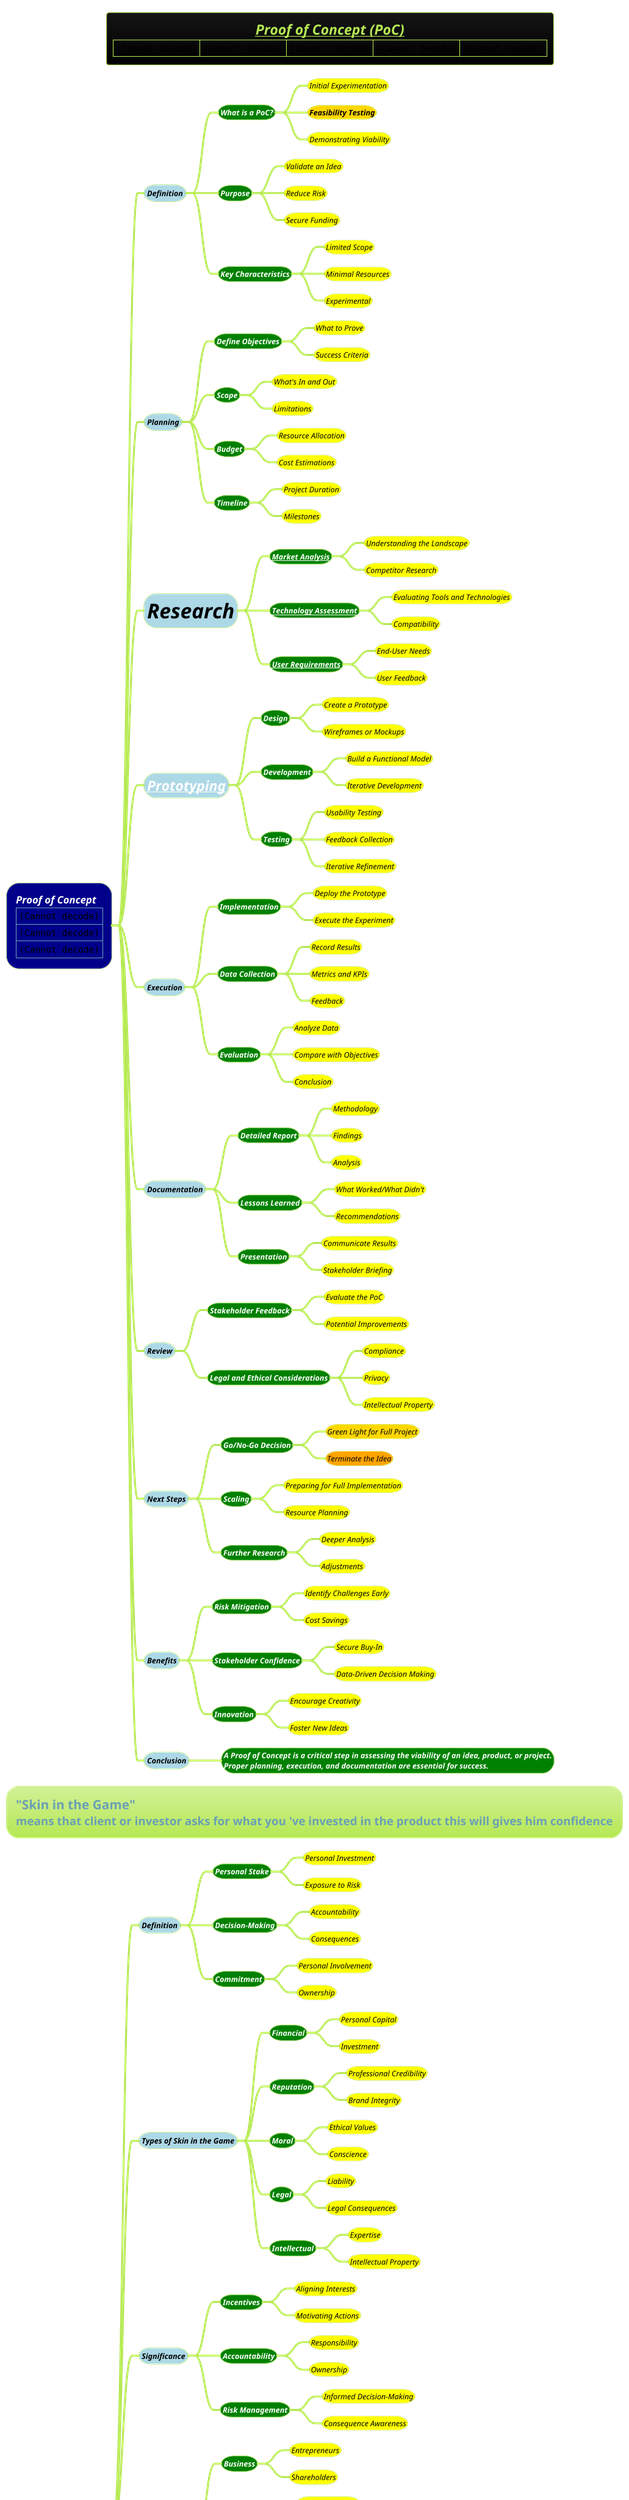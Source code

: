 @startmindmap
title =<b><u><i><size:18>Proof of Concept (PoC)\n|<img:images/img_34.png>|<img:images/img.jpg{scale=.53}>|<img:images/img_10.png{scale=.33}>|<img:images/image_3.png{scale=.111}>|<img:images/image_4.png{scale=.26}>|

!theme hacker

*[#darkblue]:<i><color #white>Proof of Concept
|<img:images/img.jpg{scale=.57}>|
|<img:images/img_34.png>|
|<img:images/img_10.png{scale=.344}>|;
**[#lightblue] <i><size:12><color #black><b>Definition
***[#green] <i><size:12><color #white><b>What is a PoC?
****[#yellow] <i><size:12><color #black>Initial Experimentation
****[#gold] <i><size:12><color #black><b>Feasibility Testing
****[#yellow] <i><size:12><color #black>Demonstrating Viability
***[#green] <i><size:12><color #white><b>Purpose
****[#yellow] <i><size:12><color #black>Validate an Idea
****[#yellow] <i><size:12><color #black>Reduce Risk
****[#yellow] <i><size:12><color #black>Secure Funding
***[#green] <i><size:12><color #white><b>Key Characteristics
****[#yellow] <i><size:12><color #black>Limited Scope
****[#yellow] <i><size:12><color #black>Minimal Resources
****[#yellow] <i><size:12><color #black>Experimental

**[#lightblue] <i><size:12><color #black><b>Planning
***[#green] <i><size:12><color #white><b>Define Objectives
****[#yellow] <i><size:12><color #black>What to Prove
****[#yellow] <i><size:12><color #black>Success Criteria
***[#green] <i><size:12><color #white><b>Scope
****[#yellow] <i><size:12><color #black>What's In and Out
****[#yellow] <i><size:12><color #black>Limitations
***[#green] <i><size:12><color #white><b>Budget
****[#yellow] <i><size:12><color #black>Resource Allocation
****[#yellow] <i><size:12><color #black>Cost Estimations
***[#green] <i><size:12><color #white><b>Timeline
****[#yellow] <i><size:12><color #black>Project Duration
****[#yellow] <i><size:12><color #black>Milestones

**[#lightblue] <i><size:32><color #black><b>Research
***[#green] <i><size:12><color #white><b>[[Market-Analysis.puml Market Analysis]]
****[#yellow] <i><size:12><color #black>Understanding the Landscape
****[#yellow] <i><size:12><color #black>Competitor Research
***[#green] <i><size:12><color #white><b>[[Technology-Assessment.puml Technology Assessment]]
****[#yellow] <i><size:12><color #black>Evaluating Tools and Technologies
****[#yellow] <i><size:12><color #black>Compatibility
***[#green] <i><size:12><color #white><b>[[User-Requirements.puml User Requirements]]
****[#yellow] <i><size:12><color #black>End-User Needs
****[#yellow] <i><size:12><color #black>User Feedback

**[#lightblue] <i><size:22><color #black><b>[[Prototyping.puml Prototyping]]
***[#green] <i><size:12><color #white><b>Design
****[#yellow] <i><size:12><color #black>Create a Prototype
****[#yellow] <i><size:12><color #black>Wireframes or Mockups
***[#green] <i><size:12><color #white><b>Development
****[#yellow] <i><size:12><color #black>Build a Functional Model
****[#yellow] <i><size:12><color #black>Iterative Development
***[#green] <i><size:12><color #white><b>Testing
****[#yellow] <i><size:12><color #black>Usability Testing
****[#yellow] <i><size:12><color #black>Feedback Collection
****[#yellow] <i><size:12><color #black>Iterative Refinement

**[#lightblue] <i><size:12><color #black><b>Execution
***[#green] <i><size:12><color #white><b>Implementation
****[#yellow] <i><size:12><color #black>Deploy the Prototype
****[#yellow] <i><size:12><color #black>Execute the Experiment
***[#green] <i><size:12><color #white><b>Data Collection
****[#yellow] <i><size:12><color #black>Record Results
****[#yellow] <i><size:12><color #black>Metrics and KPIs
****[#yellow] <i><size:12><color #black>Feedback
***[#green] <i><size:12><color #white><b>Evaluation
****[#yellow] <i><size:12><color #black>Analyze Data
****[#yellow] <i><size:12><color #black>Compare with Objectives
****[#yellow] <i><size:12><color #black>Conclusion

**[#lightblue] <i><size:12><color #black><b>Documentation
***[#green] <i><size:12><color #white><b>Detailed Report
****[#yellow] <i><size:12><color #black>Methodology
****[#yellow] <i><size:12><color #black>Findings
****[#yellow] <i><size:12><color #black>Analysis
***[#green] <i><size:12><color #white><b>Lessons Learned
****[#yellow] <i><size:12><color #black>What Worked/What Didn't
****[#yellow] <i><size:12><color #black>Recommendations
***[#green] <i><size:12><color #white><b>Presentation
****[#yellow] <i><size:12><color #black>Communicate Results
****[#yellow] <i><size:12><color #black>Stakeholder Briefing

**[#lightblue] <i><size:12><color #black><b>Review
***[#green] <i><size:12><color #white><b>Stakeholder Feedback
****[#yellow] <i><size:12><color #black>Evaluate the PoC
****[#yellow] <i><size:12><color #black>Potential Improvements
***[#green] <i><size:12><color #white><b>Legal and Ethical Considerations
****[#yellow] <i><size:12><color #black>Compliance
****[#yellow] <i><size:12><color #black>Privacy
****[#yellow] <i><size:12><color #black>Intellectual Property

**[#lightblue] <i><size:12><color #black><b>Next Steps
***[#green] <i><size:12><color #white><b>Go/No-Go Decision
****[#gold] <i><size:12><color #black>Green Light for Full Project
****[#orange] <i><size:12><color #black>Terminate the Idea
***[#green] <i><size:12><color #white><b>Scaling
****[#yellow] <i><size:12><color #black>Preparing for Full Implementation
****[#yellow] <i><size:12><color #black>Resource Planning
***[#green] <i><size:12><color #white><b>Further Research
****[#yellow] <i><size:12><color #black>Deeper Analysis
****[#yellow] <i><size:12><color #black>Adjustments

**[#lightblue] <i><size:12><color #black><b>Benefits
***[#green] <i><size:12><color #white><b>Risk Mitigation
****[#yellow] <i><size:12><color #black>Identify Challenges Early
****[#yellow] <i><size:12><color #black>Cost Savings
***[#green] <i><size:12><color #white><b>Stakeholder Confidence
****[#yellow] <i><size:12><color #black>Secure Buy-In
****[#yellow] <i><size:12><color #black>Data-Driven Decision Making
***[#green] <i><size:12><color #white><b>Innovation
****[#yellow] <i><size:12><color #black>Encourage Creativity
****[#yellow] <i><size:12><color #black>Foster New Ideas

**[#lightblue] <i><size:12><color #black><b>Conclusion
***[#green] <i><size:12><color #white><b>A Proof of Concept is a critical step in assessing the viability of an idea, product, or project.\n<b><size:12><i><color #white>Proper planning, execution, and documentation are essential for success.


* ="Skin in the Game" \n==means that client or investor asks for what you 've invested in the product this will gives him confidence
*[#darkblue] <i><color #white>Skin in the Game
**[#lightblue] <i><size:12><color #black><b>Definition
***[#green] <i><size:12><color #white><b>Personal Stake
****[#yellow] <i><size:12><color #black>Personal Investment
****[#yellow] <i><size:12><color #black>Exposure to Risk
***[#green] <i><size:12><color #white><b>Decision-Making
****[#yellow] <i><size:12><color #black>Accountability
****[#yellow] <i><size:12><color #black>Consequences
***[#green] <i><size:12><color #white><b>Commitment
****[#yellow] <i><size:12><color #black>Personal Involvement
****[#yellow] <i><size:12><color #black>Ownership

**[#lightblue] <i><size:12><color #black><b>Types of Skin in the Game
***[#green] <i><size:12><color #white><b>Financial
****[#yellow] <i><size:12><color #black>Personal Capital
****[#yellow] <i><size:12><color #black>Investment
***[#green] <i><size:12><color #white><b>Reputation
****[#yellow] <i><size:12><color #black>Professional Credibility
****[#yellow] <i><size:12><color #black>Brand Integrity
***[#green] <i><size:12><color #white><b>Moral
****[#yellow] <i><size:12><color #black>Ethical Values
****[#yellow] <i><size:12><color #black>Conscience
***[#green] <i><size:12><color #white><b>Legal
****[#yellow] <i><size:12><color #black>Liability
****[#yellow] <i><size:12><color #black>Legal Consequences
***[#green] <i><size:12><color #white><b>Intellectual
****[#yellow] <i><size:12><color #black>Expertise
****[#yellow] <i><size:12><color #black>Intellectual Property

**[#lightblue] <i><size:12><color #black><b>Significance
***[#green] <i><size:12><color #white><b>Incentives
****[#yellow] <i><size:12><color #black>Aligning Interests
****[#yellow] <i><size:12><color #black>Motivating Actions
***[#green] <i><size:12><color #white><b>Accountability
****[#yellow] <i><size:12><color #black>Responsibility
****[#yellow] <i><size:12><color #black>Ownership
***[#green] <i><size:12><color #white><b>Risk Management
****[#yellow] <i><size:12><color #black>Informed Decision-Making
****[#yellow] <i><size:12><color #black>Consequence Awareness

**[#lightblue] <i><size:12><color #black><b>Applications
***[#green] <i><size:12><color #white><b>Business
****[#yellow] <i><size:12><color #black>Entrepreneurs
****[#yellow] <i><size:12><color #black>Shareholders
***[#green] <i><size:12><color #white><b>Economics
****[#yellow] <i><size:12><color #black>Risk Management
****[#yellow] <i><size:12><color #black>Market Dynamics
***[#green] <i><size:12><color #white><b>Ethics
****[#yellow] <i><size:12><color #black>Moral Decision-Making
****[#yellow] <i><size:12><color #black>Responsibility
***[#green] <i><size:12><color #white><b>Governance
****[#yellow] <i><size:12><color #black>Leadership
****[#yellow] <i><size:12><color #black>Public Policy

**[#lightblue] <i><size:12><color #black><b>Examples
***[#green] <i><size:12><color #white><b>Entrepreneurship
****[#yellow] <i><size:12><color #black>Personal Investment
****[#yellow] <i><size:12><color #black>Business Ownership
***[#green] <i><size:12><color #white><b>Financial Markets
****[#yellow] <i><size:12><color #black>Stock Ownership
****[#yellow] <i><size:12><color #black>Investment Risk
***[#green] <i><size:12><color #white><b>Medical Ethics
****[#yellow] <i><size:12><color #black>Informed Consent
****[#yellow] <i><size:12><color #black>Medical Liability
***[#green] <i><size:12><color #white><b>Political Leadership
****[#yellow] <i><size:12><color #black>Accountability
****[#yellow] <i><size:12><color #black>Policy Consequences

**[#lightblue] <i><size:12><color #black><b>Challenges
***[#green] <i><size:12><color #white><b>Moral Hazard
****[#yellow] <i><size:12><color #black>Lack of Accountability
****[#yellow] <i><size:12><color #black>Absence of Consequences
***[#green] <i><size:12><color #white><b>Conflicts of Interest
****[#yellow] <i><size:12><color #black>Misaligned Incentives
****[#yellow] <i><size:12><color #black>Ethical Dilemmas
***[#green] <i><size:12><color #white><b>Incomplete Information
****[#yellow] <i><size:12><color #black>Hidden Risks
****[#yellow] <i><size:12><color #black>Unforeseen Consequences

**[#lightblue] <i><size:12><color #black><b>Benefits
***[#green] <i><size:12><color #white><b>Informed Decision-Making
****[#yellow] <i><size:12><color #black>Prudent Risk Management
***[#green] <i><size:12><color #white><b>Ethical Behavior
****[#yellow] <i><size:12><color #black>Accountability
***[#green] <i><size:12><color #white><b>Trust
****[#yellow] <i><size:12><color #black>Aligned Interests
***[#green] <i><size:12><color #white><b>Innovation
****[#yellow] <i><size:12><color #black>Entrepreneurship
***[#green] <i><size:12><color #white><b>Market Efficiency
****[#yellow] <i><size:12><color #black>Healthy Competition

**[#lightblue] <i><size:12><color #black><b>Conclusion
***[#green] <i><size:12><color #white><b>"Skin in the Game" refers to personal stakes, decision-making with consequences, and commitment. \n<i><size:12><color #white><b>It has diverse applications and significant implications for incentives, accountability, and risk management.

@endmindmap
